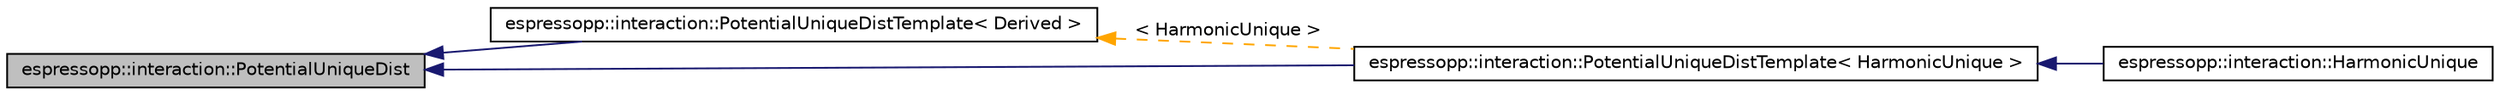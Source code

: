 digraph G
{
  edge [fontname="Helvetica",fontsize="10",labelfontname="Helvetica",labelfontsize="10"];
  node [fontname="Helvetica",fontsize="10",shape=record];
  rankdir="LR";
  Node1 [label="espressopp::interaction::PotentialUniqueDist",height=0.2,width=0.4,color="black", fillcolor="grey75", style="filled" fontcolor="black"];
  Node1 -> Node2 [dir="back",color="midnightblue",fontsize="10",style="solid",fontname="Helvetica"];
  Node2 [label="espressopp::interaction::PotentialUniqueDistTemplate\< Derived \>",height=0.2,width=0.4,color="black", fillcolor="white", style="filled",URL="$classespressopp_1_1interaction_1_1PotentialUniqueDistTemplate.html",tooltip="Provides a template for the simple implementation of a shifted, absolute distance dependent Potential..."];
  Node2 -> Node3 [dir="back",color="orange",fontsize="10",style="dashed",label=" \< HarmonicUnique \>" ,fontname="Helvetica"];
  Node3 [label="espressopp::interaction::PotentialUniqueDistTemplate\< HarmonicUnique \>",height=0.2,width=0.4,color="black", fillcolor="white", style="filled",URL="$classespressopp_1_1interaction_1_1PotentialUniqueDistTemplate.html"];
  Node3 -> Node4 [dir="back",color="midnightblue",fontsize="10",style="solid",fontname="Helvetica"];
  Node4 [label="espressopp::interaction::HarmonicUnique",height=0.2,width=0.4,color="black", fillcolor="white", style="filled",URL="$classespressopp_1_1interaction_1_1HarmonicUnique.html"];
  Node1 -> Node3 [dir="back",color="midnightblue",fontsize="10",style="solid",fontname="Helvetica"];
}
